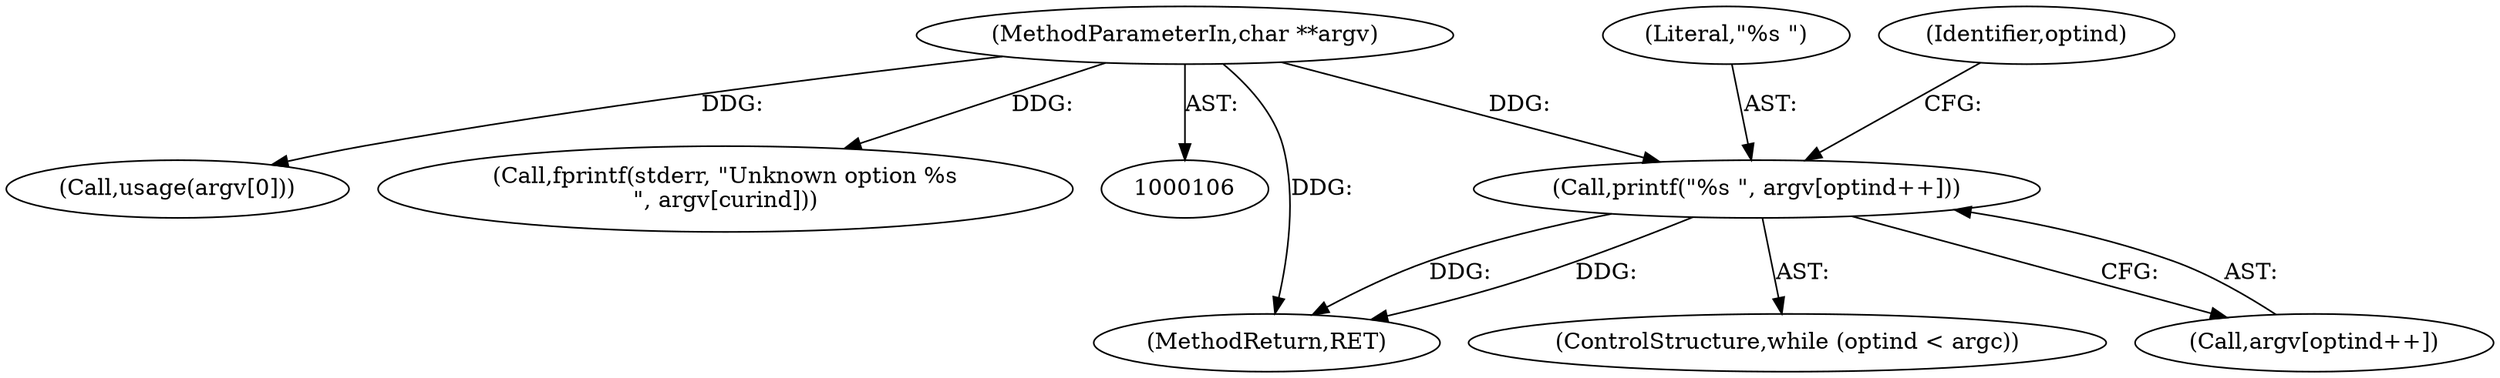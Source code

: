 digraph "0_keepalived_04f2d32871bb3b11d7dc024039952f2fe2750306@array" {
"1000733" [label="(Call,printf(\"%s \", argv[optind++]))"];
"1000108" [label="(MethodParameterIn,char **argv)"];
"1000747" [label="(MethodReturn,RET)"];
"1000108" [label="(MethodParameterIn,char **argv)"];
"1000257" [label="(Call,usage(argv[0]))"];
"1000677" [label="(Call,fprintf(stderr, \"Unknown option %s\n\", argv[curind]))"];
"1000729" [label="(ControlStructure,while (optind < argc))"];
"1000734" [label="(Literal,\"%s \")"];
"1000731" [label="(Identifier,optind)"];
"1000735" [label="(Call,argv[optind++])"];
"1000733" [label="(Call,printf(\"%s \", argv[optind++]))"];
"1000733" -> "1000729"  [label="AST: "];
"1000733" -> "1000735"  [label="CFG: "];
"1000734" -> "1000733"  [label="AST: "];
"1000735" -> "1000733"  [label="AST: "];
"1000731" -> "1000733"  [label="CFG: "];
"1000733" -> "1000747"  [label="DDG: "];
"1000733" -> "1000747"  [label="DDG: "];
"1000108" -> "1000733"  [label="DDG: "];
"1000108" -> "1000106"  [label="AST: "];
"1000108" -> "1000747"  [label="DDG: "];
"1000108" -> "1000257"  [label="DDG: "];
"1000108" -> "1000677"  [label="DDG: "];
}
